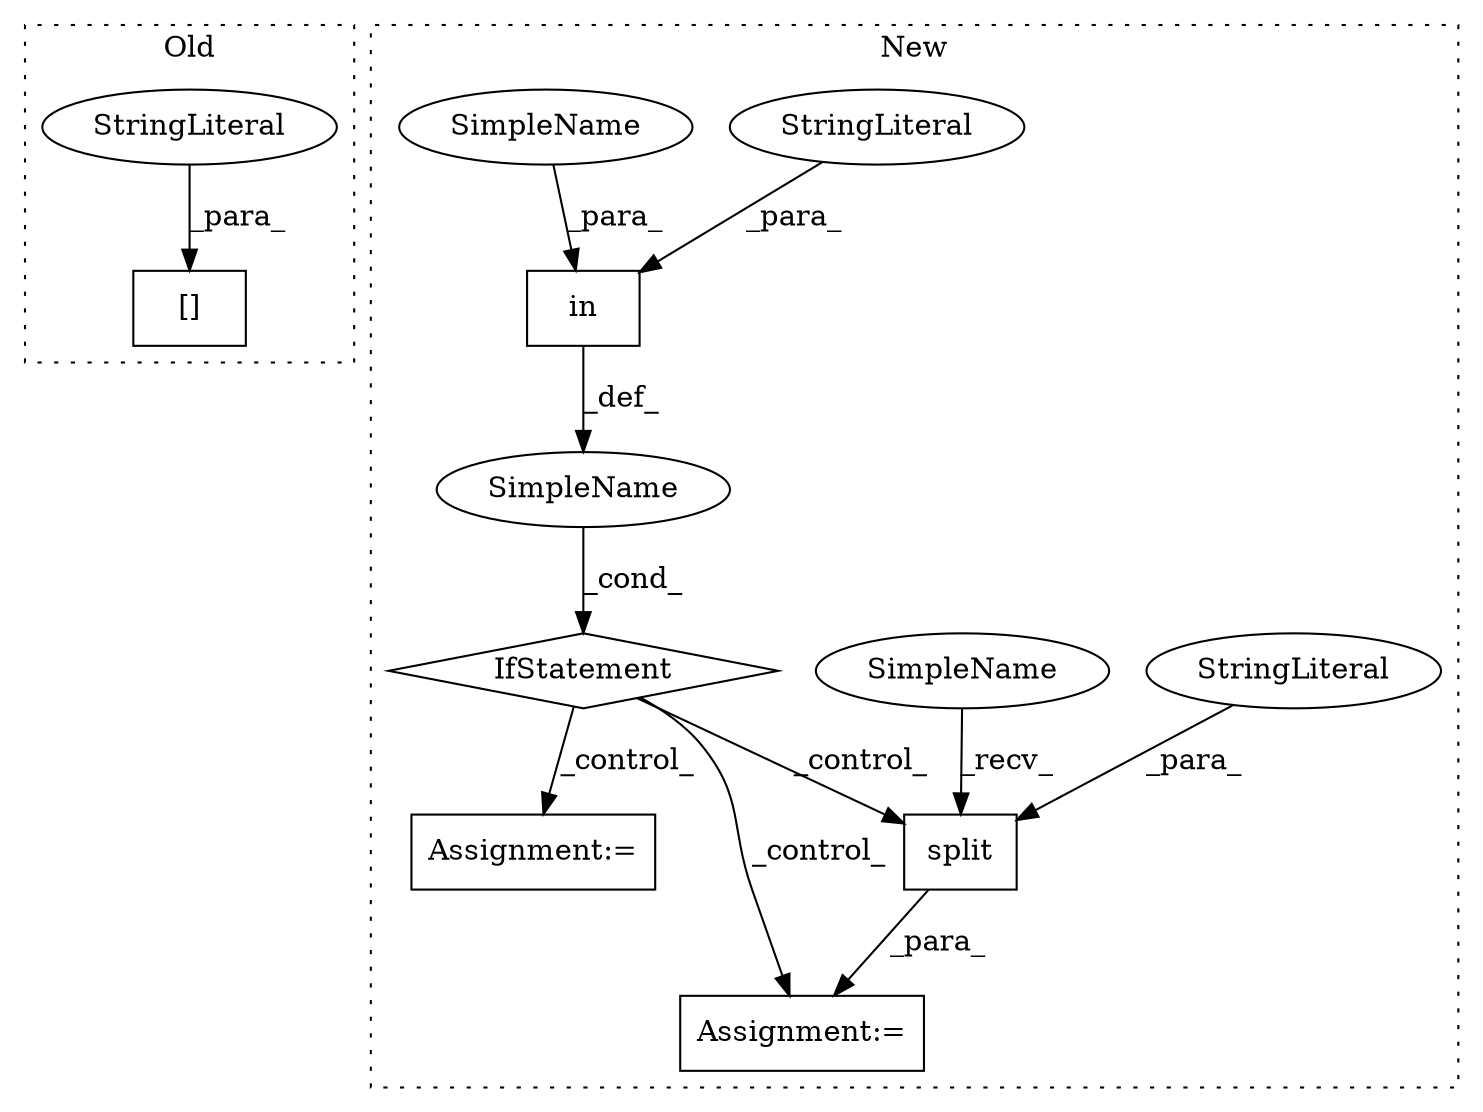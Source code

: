 digraph G {
subgraph cluster0 {
1 [label="[]" a="2" s="3901,3917" l="5,1" shape="box"];
5 [label="StringLiteral" a="45" s="3906" l="11" shape="ellipse"];
label = "Old";
style="dotted";
}
subgraph cluster1 {
2 [label="split" a="32" s="4764,4773" l="6,1" shape="box"];
3 [label="Assignment:=" a="7" s="4748" l="1" shape="box"];
4 [label="StringLiteral" a="45" s="4770" l="3" shape="ellipse"];
6 [label="SimpleName" a="42" s="" l="" shape="ellipse"];
7 [label="IfStatement" a="25" s="4664,4701" l="26,2" shape="diamond"];
8 [label="Assignment:=" a="7" s="4883" l="1" shape="box"];
9 [label="in" a="105" s="4690" l="11" shape="box"];
10 [label="StringLiteral" a="45" s="4690" l="3" shape="ellipse"];
11 [label="SimpleName" a="42" s="4759" l="4" shape="ellipse"];
12 [label="SimpleName" a="42" s="4697" l="4" shape="ellipse"];
label = "New";
style="dotted";
}
2 -> 3 [label="_para_"];
4 -> 2 [label="_para_"];
5 -> 1 [label="_para_"];
6 -> 7 [label="_cond_"];
7 -> 8 [label="_control_"];
7 -> 3 [label="_control_"];
7 -> 2 [label="_control_"];
9 -> 6 [label="_def_"];
10 -> 9 [label="_para_"];
11 -> 2 [label="_recv_"];
12 -> 9 [label="_para_"];
}